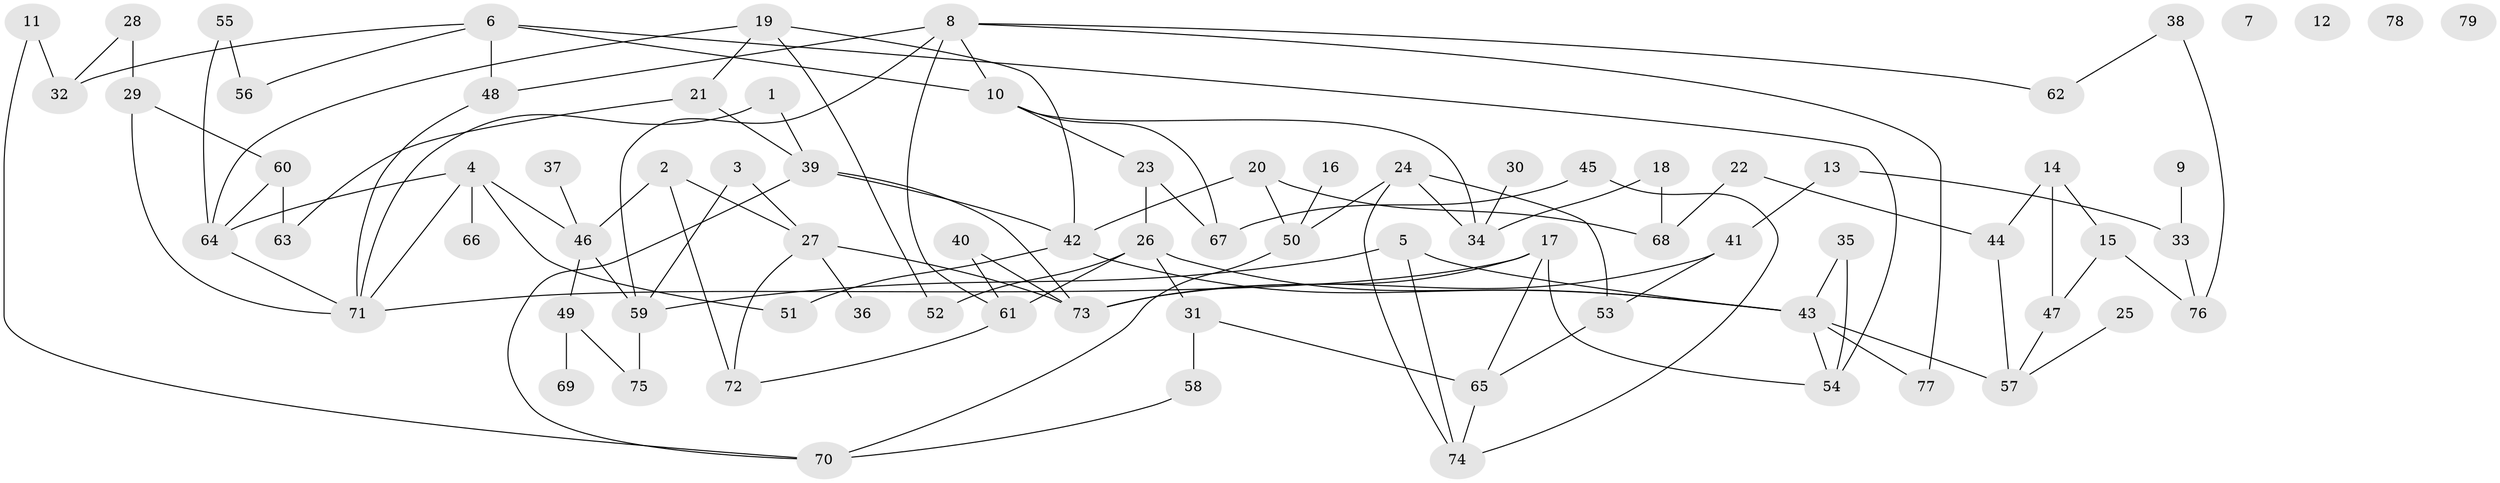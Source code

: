 // Generated by graph-tools (version 1.1) at 2025/13/03/09/25 04:13:11]
// undirected, 79 vertices, 116 edges
graph export_dot {
graph [start="1"]
  node [color=gray90,style=filled];
  1;
  2;
  3;
  4;
  5;
  6;
  7;
  8;
  9;
  10;
  11;
  12;
  13;
  14;
  15;
  16;
  17;
  18;
  19;
  20;
  21;
  22;
  23;
  24;
  25;
  26;
  27;
  28;
  29;
  30;
  31;
  32;
  33;
  34;
  35;
  36;
  37;
  38;
  39;
  40;
  41;
  42;
  43;
  44;
  45;
  46;
  47;
  48;
  49;
  50;
  51;
  52;
  53;
  54;
  55;
  56;
  57;
  58;
  59;
  60;
  61;
  62;
  63;
  64;
  65;
  66;
  67;
  68;
  69;
  70;
  71;
  72;
  73;
  74;
  75;
  76;
  77;
  78;
  79;
  1 -- 39;
  1 -- 71;
  2 -- 27;
  2 -- 46;
  2 -- 72;
  3 -- 27;
  3 -- 59;
  4 -- 46;
  4 -- 51;
  4 -- 64;
  4 -- 66;
  4 -- 71;
  5 -- 43;
  5 -- 59;
  5 -- 74;
  6 -- 10;
  6 -- 32;
  6 -- 48;
  6 -- 54;
  6 -- 56;
  8 -- 10;
  8 -- 48;
  8 -- 59;
  8 -- 61;
  8 -- 62;
  8 -- 77;
  9 -- 33;
  10 -- 23;
  10 -- 34;
  10 -- 67;
  11 -- 32;
  11 -- 70;
  13 -- 33;
  13 -- 41;
  14 -- 15;
  14 -- 44;
  14 -- 47;
  15 -- 47;
  15 -- 76;
  16 -- 50;
  17 -- 54;
  17 -- 65;
  17 -- 71;
  17 -- 73;
  18 -- 34;
  18 -- 68;
  19 -- 21;
  19 -- 42;
  19 -- 52;
  19 -- 64;
  20 -- 42;
  20 -- 50;
  20 -- 68;
  21 -- 39;
  21 -- 63;
  22 -- 44;
  22 -- 68;
  23 -- 26;
  23 -- 67;
  24 -- 34;
  24 -- 50;
  24 -- 53;
  24 -- 74;
  25 -- 57;
  26 -- 31;
  26 -- 43;
  26 -- 52;
  26 -- 61;
  27 -- 36;
  27 -- 72;
  27 -- 73;
  28 -- 29;
  28 -- 32;
  29 -- 60;
  29 -- 71;
  30 -- 34;
  31 -- 58;
  31 -- 65;
  33 -- 76;
  35 -- 43;
  35 -- 54;
  37 -- 46;
  38 -- 62;
  38 -- 76;
  39 -- 42;
  39 -- 70;
  39 -- 73;
  40 -- 61;
  40 -- 73;
  41 -- 53;
  41 -- 73;
  42 -- 43;
  42 -- 51;
  43 -- 54;
  43 -- 57;
  43 -- 77;
  44 -- 57;
  45 -- 67;
  45 -- 74;
  46 -- 49;
  46 -- 59;
  47 -- 57;
  48 -- 71;
  49 -- 69;
  49 -- 75;
  50 -- 70;
  53 -- 65;
  55 -- 56;
  55 -- 64;
  58 -- 70;
  59 -- 75;
  60 -- 63;
  60 -- 64;
  61 -- 72;
  64 -- 71;
  65 -- 74;
}
